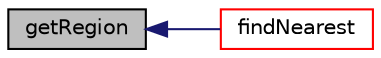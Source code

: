 digraph "getRegion"
{
  bgcolor="transparent";
  edge [fontname="Helvetica",fontsize="10",labelfontname="Helvetica",labelfontsize="10"];
  node [fontname="Helvetica",fontsize="10",shape=record];
  rankdir="LR";
  Node528 [label="getRegion",height=0.2,width=0.4,color="black", fillcolor="grey75", style="filled", fontcolor="black"];
  Node528 -> Node529 [dir="back",color="midnightblue",fontsize="10",style="solid",fontname="Helvetica"];
  Node529 [label="findNearest",height=0.2,width=0.4,color="red",URL="$a26389.html#a55cc02a6ebd2ba7f53b1f4249376059c",tooltip="Find nearest on original surface. Note:does not use perturbation. "];
}
